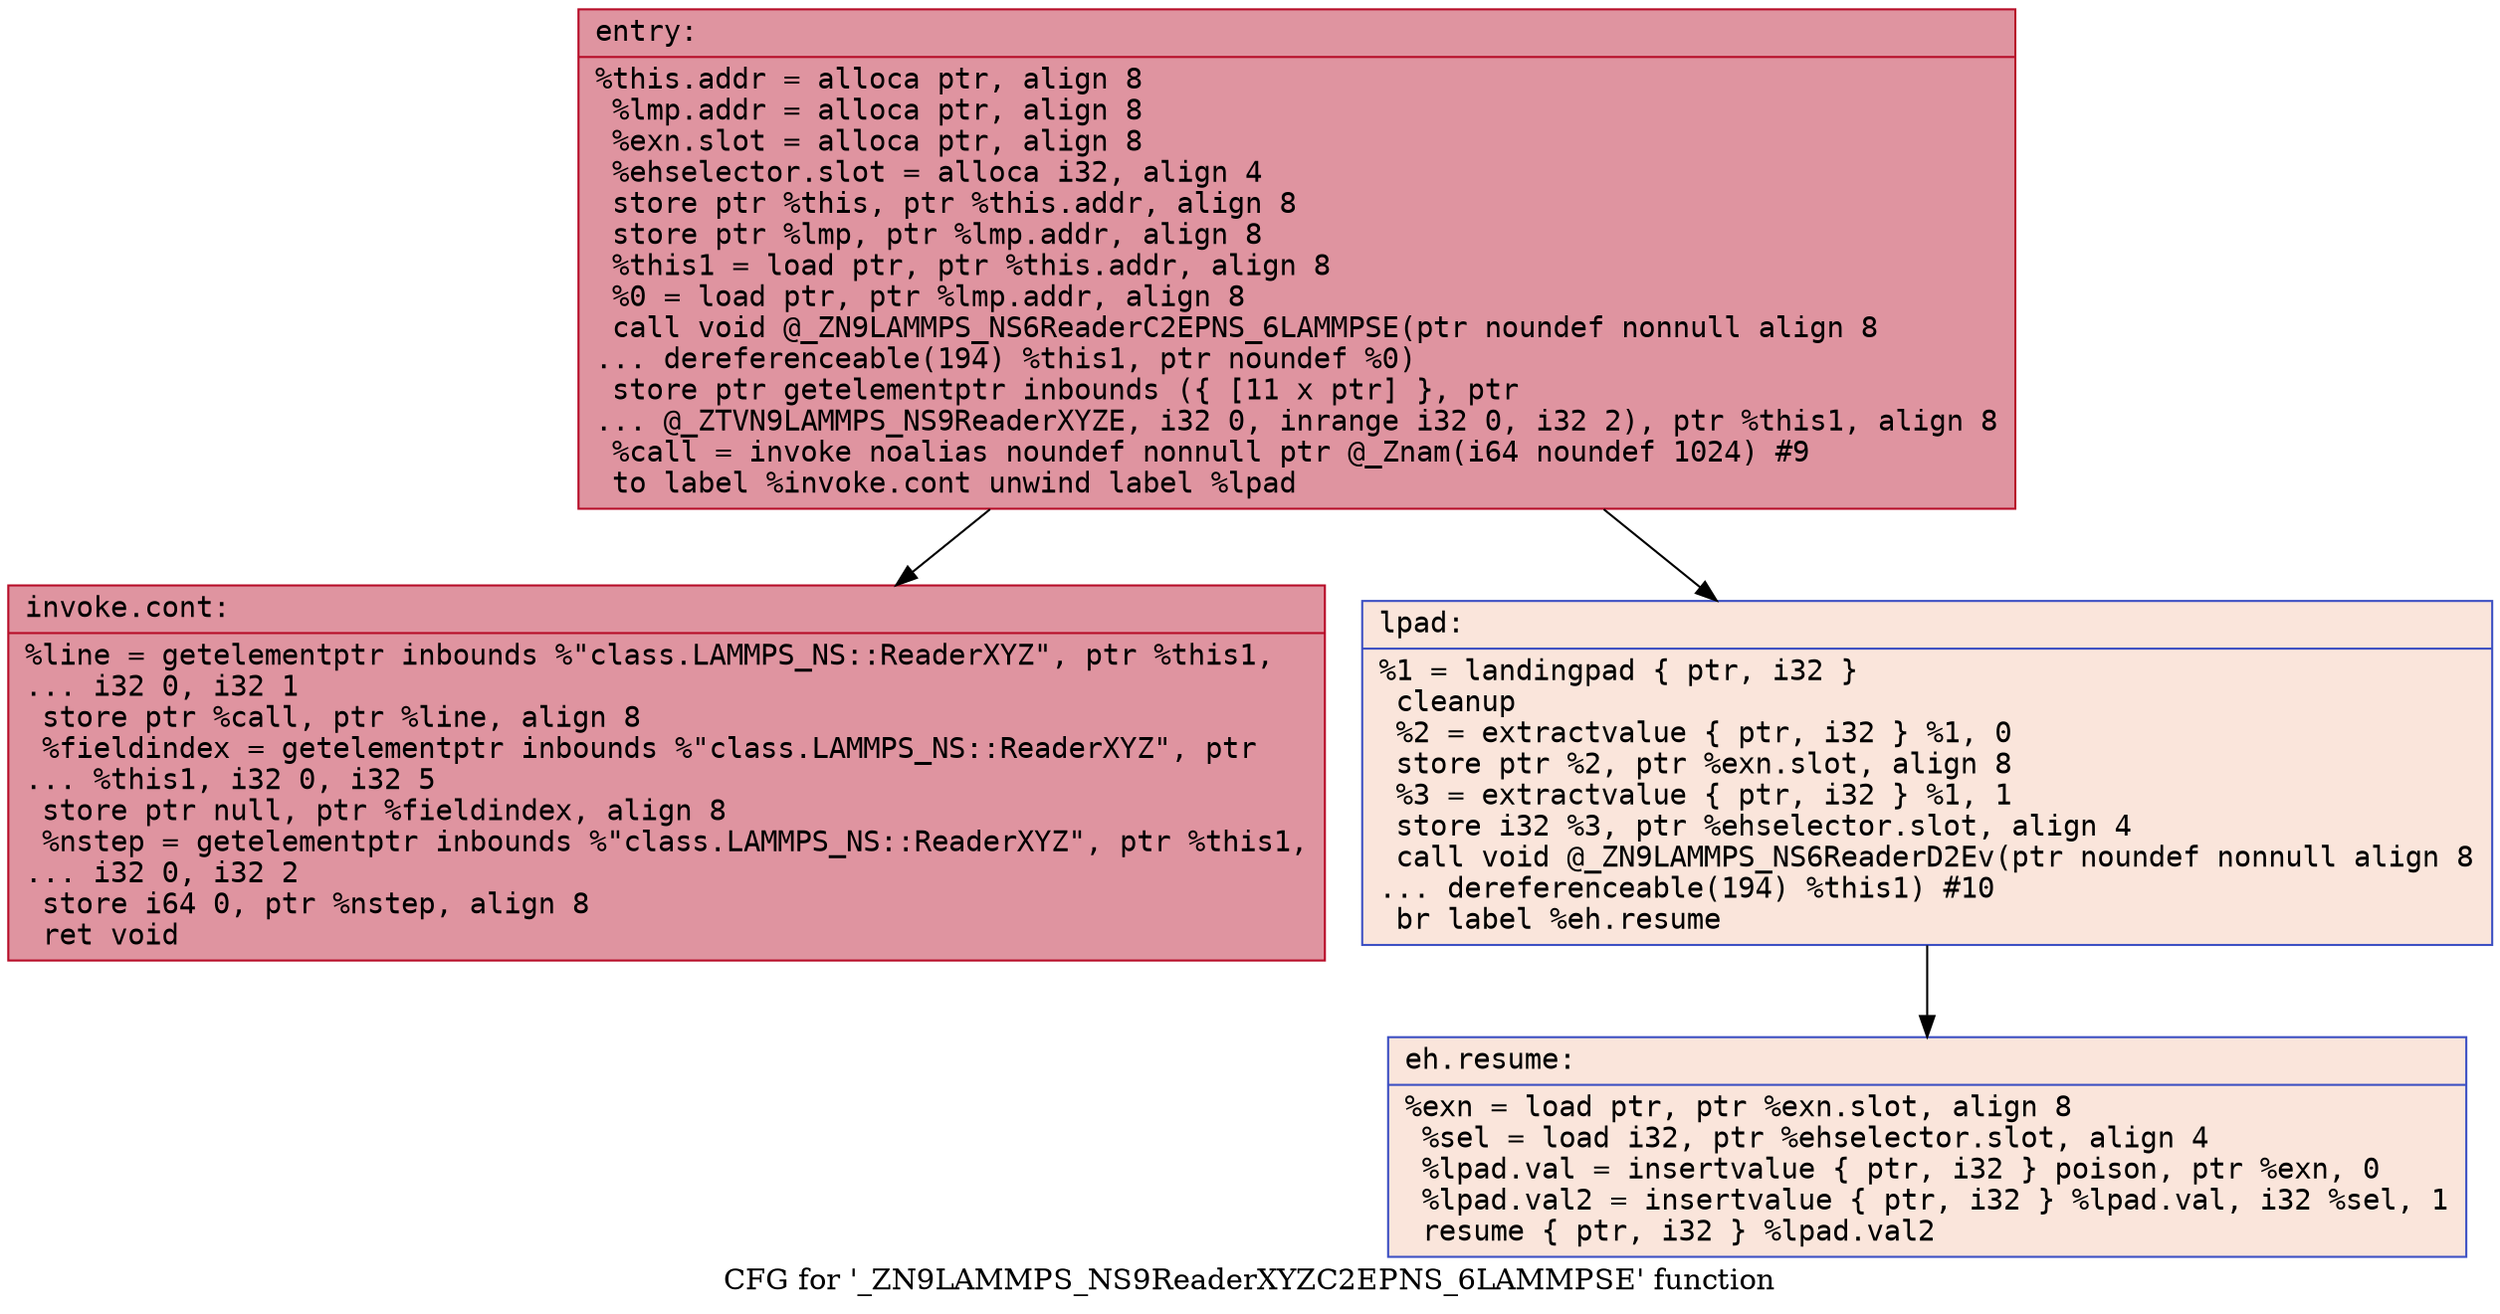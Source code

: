 digraph "CFG for '_ZN9LAMMPS_NS9ReaderXYZC2EPNS_6LAMMPSE' function" {
	label="CFG for '_ZN9LAMMPS_NS9ReaderXYZC2EPNS_6LAMMPSE' function";

	Node0x55815b887820 [shape=record,color="#b70d28ff", style=filled, fillcolor="#b70d2870" fontname="Courier",label="{entry:\l|  %this.addr = alloca ptr, align 8\l  %lmp.addr = alloca ptr, align 8\l  %exn.slot = alloca ptr, align 8\l  %ehselector.slot = alloca i32, align 4\l  store ptr %this, ptr %this.addr, align 8\l  store ptr %lmp, ptr %lmp.addr, align 8\l  %this1 = load ptr, ptr %this.addr, align 8\l  %0 = load ptr, ptr %lmp.addr, align 8\l  call void @_ZN9LAMMPS_NS6ReaderC2EPNS_6LAMMPSE(ptr noundef nonnull align 8\l... dereferenceable(194) %this1, ptr noundef %0)\l  store ptr getelementptr inbounds (\{ [11 x ptr] \}, ptr\l... @_ZTVN9LAMMPS_NS9ReaderXYZE, i32 0, inrange i32 0, i32 2), ptr %this1, align 8\l  %call = invoke noalias noundef nonnull ptr @_Znam(i64 noundef 1024) #9\l          to label %invoke.cont unwind label %lpad\l}"];
	Node0x55815b887820 -> Node0x55815b888d60[tooltip="entry -> invoke.cont\nProbability 100.00%" ];
	Node0x55815b887820 -> Node0x55815b888e40[tooltip="entry -> lpad\nProbability 0.00%" ];
	Node0x55815b888d60 [shape=record,color="#b70d28ff", style=filled, fillcolor="#b70d2870" fontname="Courier",label="{invoke.cont:\l|  %line = getelementptr inbounds %\"class.LAMMPS_NS::ReaderXYZ\", ptr %this1,\l... i32 0, i32 1\l  store ptr %call, ptr %line, align 8\l  %fieldindex = getelementptr inbounds %\"class.LAMMPS_NS::ReaderXYZ\", ptr\l... %this1, i32 0, i32 5\l  store ptr null, ptr %fieldindex, align 8\l  %nstep = getelementptr inbounds %\"class.LAMMPS_NS::ReaderXYZ\", ptr %this1,\l... i32 0, i32 2\l  store i64 0, ptr %nstep, align 8\l  ret void\l}"];
	Node0x55815b888e40 [shape=record,color="#3d50c3ff", style=filled, fillcolor="#f4c5ad70" fontname="Courier",label="{lpad:\l|  %1 = landingpad \{ ptr, i32 \}\l          cleanup\l  %2 = extractvalue \{ ptr, i32 \} %1, 0\l  store ptr %2, ptr %exn.slot, align 8\l  %3 = extractvalue \{ ptr, i32 \} %1, 1\l  store i32 %3, ptr %ehselector.slot, align 4\l  call void @_ZN9LAMMPS_NS6ReaderD2Ev(ptr noundef nonnull align 8\l... dereferenceable(194) %this1) #10\l  br label %eh.resume\l}"];
	Node0x55815b888e40 -> Node0x55815b889c10[tooltip="lpad -> eh.resume\nProbability 100.00%" ];
	Node0x55815b889c10 [shape=record,color="#3d50c3ff", style=filled, fillcolor="#f4c5ad70" fontname="Courier",label="{eh.resume:\l|  %exn = load ptr, ptr %exn.slot, align 8\l  %sel = load i32, ptr %ehselector.slot, align 4\l  %lpad.val = insertvalue \{ ptr, i32 \} poison, ptr %exn, 0\l  %lpad.val2 = insertvalue \{ ptr, i32 \} %lpad.val, i32 %sel, 1\l  resume \{ ptr, i32 \} %lpad.val2\l}"];
}
